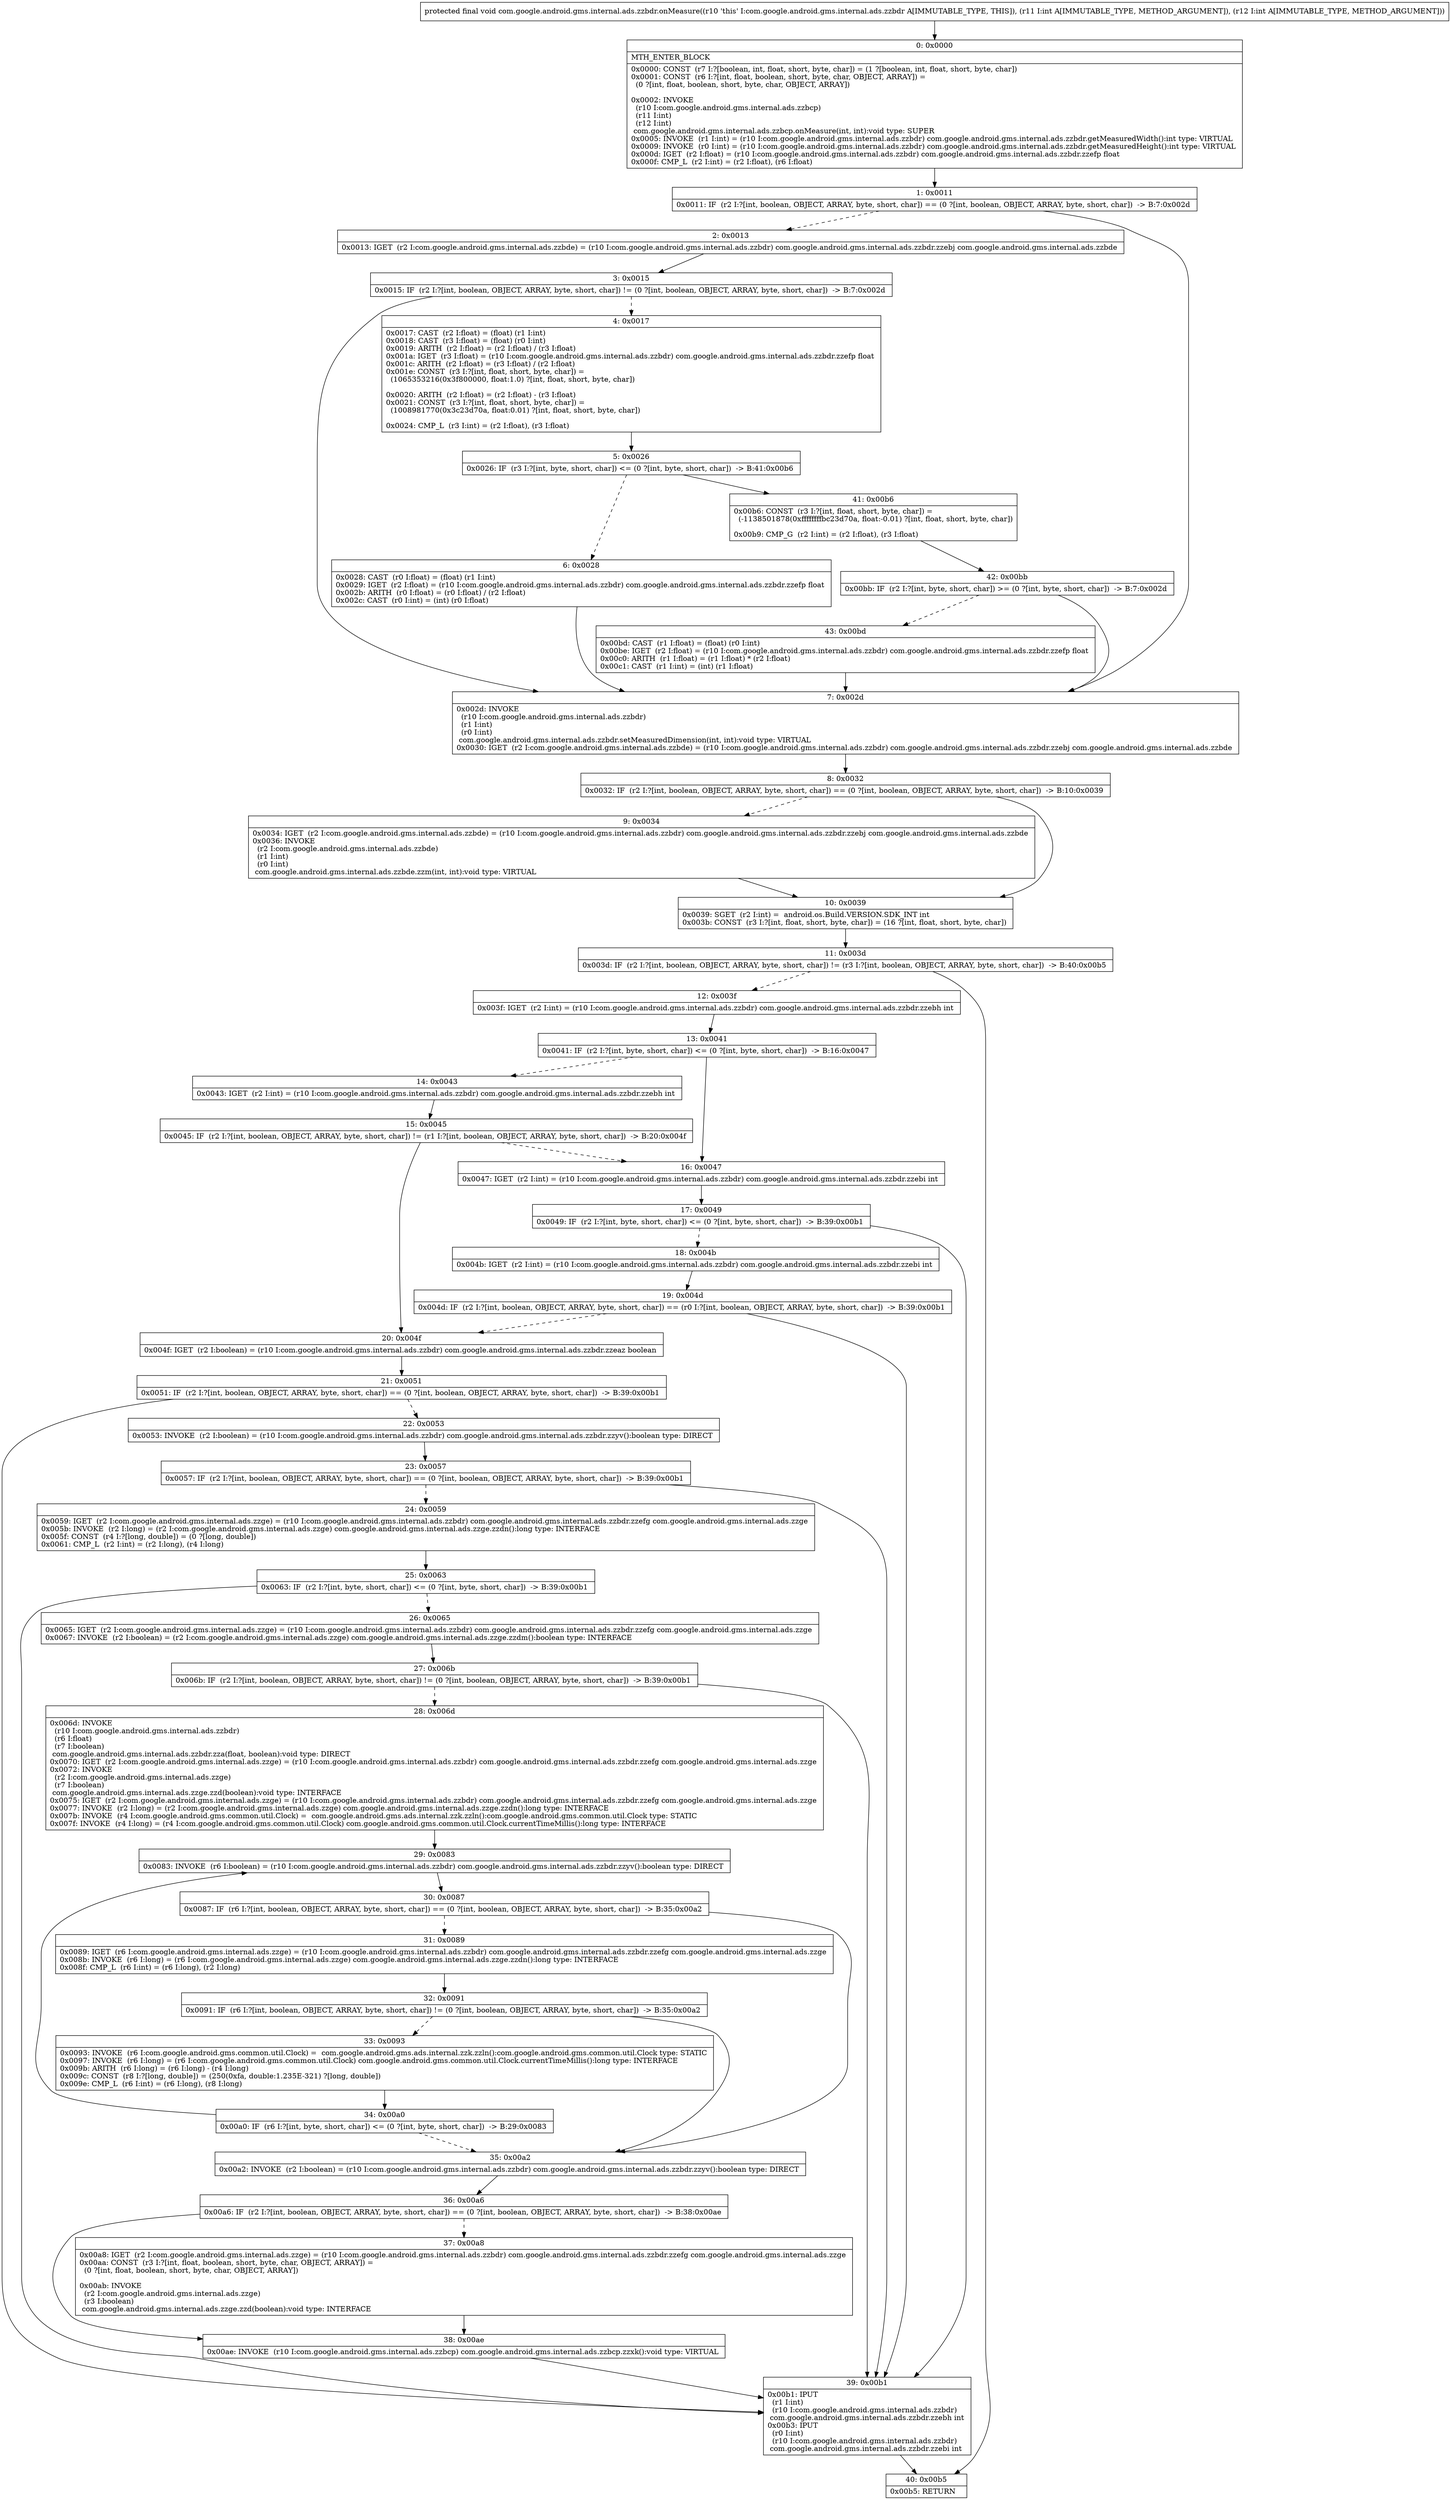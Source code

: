 digraph "CFG forcom.google.android.gms.internal.ads.zzbdr.onMeasure(II)V" {
Node_0 [shape=record,label="{0\:\ 0x0000|MTH_ENTER_BLOCK\l|0x0000: CONST  (r7 I:?[boolean, int, float, short, byte, char]) = (1 ?[boolean, int, float, short, byte, char]) \l0x0001: CONST  (r6 I:?[int, float, boolean, short, byte, char, OBJECT, ARRAY]) = \l  (0 ?[int, float, boolean, short, byte, char, OBJECT, ARRAY])\l \l0x0002: INVOKE  \l  (r10 I:com.google.android.gms.internal.ads.zzbcp)\l  (r11 I:int)\l  (r12 I:int)\l com.google.android.gms.internal.ads.zzbcp.onMeasure(int, int):void type: SUPER \l0x0005: INVOKE  (r1 I:int) = (r10 I:com.google.android.gms.internal.ads.zzbdr) com.google.android.gms.internal.ads.zzbdr.getMeasuredWidth():int type: VIRTUAL \l0x0009: INVOKE  (r0 I:int) = (r10 I:com.google.android.gms.internal.ads.zzbdr) com.google.android.gms.internal.ads.zzbdr.getMeasuredHeight():int type: VIRTUAL \l0x000d: IGET  (r2 I:float) = (r10 I:com.google.android.gms.internal.ads.zzbdr) com.google.android.gms.internal.ads.zzbdr.zzefp float \l0x000f: CMP_L  (r2 I:int) = (r2 I:float), (r6 I:float) \l}"];
Node_1 [shape=record,label="{1\:\ 0x0011|0x0011: IF  (r2 I:?[int, boolean, OBJECT, ARRAY, byte, short, char]) == (0 ?[int, boolean, OBJECT, ARRAY, byte, short, char])  \-\> B:7:0x002d \l}"];
Node_2 [shape=record,label="{2\:\ 0x0013|0x0013: IGET  (r2 I:com.google.android.gms.internal.ads.zzbde) = (r10 I:com.google.android.gms.internal.ads.zzbdr) com.google.android.gms.internal.ads.zzbdr.zzebj com.google.android.gms.internal.ads.zzbde \l}"];
Node_3 [shape=record,label="{3\:\ 0x0015|0x0015: IF  (r2 I:?[int, boolean, OBJECT, ARRAY, byte, short, char]) != (0 ?[int, boolean, OBJECT, ARRAY, byte, short, char])  \-\> B:7:0x002d \l}"];
Node_4 [shape=record,label="{4\:\ 0x0017|0x0017: CAST  (r2 I:float) = (float) (r1 I:int) \l0x0018: CAST  (r3 I:float) = (float) (r0 I:int) \l0x0019: ARITH  (r2 I:float) = (r2 I:float) \/ (r3 I:float) \l0x001a: IGET  (r3 I:float) = (r10 I:com.google.android.gms.internal.ads.zzbdr) com.google.android.gms.internal.ads.zzbdr.zzefp float \l0x001c: ARITH  (r2 I:float) = (r3 I:float) \/ (r2 I:float) \l0x001e: CONST  (r3 I:?[int, float, short, byte, char]) = \l  (1065353216(0x3f800000, float:1.0) ?[int, float, short, byte, char])\l \l0x0020: ARITH  (r2 I:float) = (r2 I:float) \- (r3 I:float) \l0x0021: CONST  (r3 I:?[int, float, short, byte, char]) = \l  (1008981770(0x3c23d70a, float:0.01) ?[int, float, short, byte, char])\l \l0x0024: CMP_L  (r3 I:int) = (r2 I:float), (r3 I:float) \l}"];
Node_5 [shape=record,label="{5\:\ 0x0026|0x0026: IF  (r3 I:?[int, byte, short, char]) \<= (0 ?[int, byte, short, char])  \-\> B:41:0x00b6 \l}"];
Node_6 [shape=record,label="{6\:\ 0x0028|0x0028: CAST  (r0 I:float) = (float) (r1 I:int) \l0x0029: IGET  (r2 I:float) = (r10 I:com.google.android.gms.internal.ads.zzbdr) com.google.android.gms.internal.ads.zzbdr.zzefp float \l0x002b: ARITH  (r0 I:float) = (r0 I:float) \/ (r2 I:float) \l0x002c: CAST  (r0 I:int) = (int) (r0 I:float) \l}"];
Node_7 [shape=record,label="{7\:\ 0x002d|0x002d: INVOKE  \l  (r10 I:com.google.android.gms.internal.ads.zzbdr)\l  (r1 I:int)\l  (r0 I:int)\l com.google.android.gms.internal.ads.zzbdr.setMeasuredDimension(int, int):void type: VIRTUAL \l0x0030: IGET  (r2 I:com.google.android.gms.internal.ads.zzbde) = (r10 I:com.google.android.gms.internal.ads.zzbdr) com.google.android.gms.internal.ads.zzbdr.zzebj com.google.android.gms.internal.ads.zzbde \l}"];
Node_8 [shape=record,label="{8\:\ 0x0032|0x0032: IF  (r2 I:?[int, boolean, OBJECT, ARRAY, byte, short, char]) == (0 ?[int, boolean, OBJECT, ARRAY, byte, short, char])  \-\> B:10:0x0039 \l}"];
Node_9 [shape=record,label="{9\:\ 0x0034|0x0034: IGET  (r2 I:com.google.android.gms.internal.ads.zzbde) = (r10 I:com.google.android.gms.internal.ads.zzbdr) com.google.android.gms.internal.ads.zzbdr.zzebj com.google.android.gms.internal.ads.zzbde \l0x0036: INVOKE  \l  (r2 I:com.google.android.gms.internal.ads.zzbde)\l  (r1 I:int)\l  (r0 I:int)\l com.google.android.gms.internal.ads.zzbde.zzm(int, int):void type: VIRTUAL \l}"];
Node_10 [shape=record,label="{10\:\ 0x0039|0x0039: SGET  (r2 I:int) =  android.os.Build.VERSION.SDK_INT int \l0x003b: CONST  (r3 I:?[int, float, short, byte, char]) = (16 ?[int, float, short, byte, char]) \l}"];
Node_11 [shape=record,label="{11\:\ 0x003d|0x003d: IF  (r2 I:?[int, boolean, OBJECT, ARRAY, byte, short, char]) != (r3 I:?[int, boolean, OBJECT, ARRAY, byte, short, char])  \-\> B:40:0x00b5 \l}"];
Node_12 [shape=record,label="{12\:\ 0x003f|0x003f: IGET  (r2 I:int) = (r10 I:com.google.android.gms.internal.ads.zzbdr) com.google.android.gms.internal.ads.zzbdr.zzebh int \l}"];
Node_13 [shape=record,label="{13\:\ 0x0041|0x0041: IF  (r2 I:?[int, byte, short, char]) \<= (0 ?[int, byte, short, char])  \-\> B:16:0x0047 \l}"];
Node_14 [shape=record,label="{14\:\ 0x0043|0x0043: IGET  (r2 I:int) = (r10 I:com.google.android.gms.internal.ads.zzbdr) com.google.android.gms.internal.ads.zzbdr.zzebh int \l}"];
Node_15 [shape=record,label="{15\:\ 0x0045|0x0045: IF  (r2 I:?[int, boolean, OBJECT, ARRAY, byte, short, char]) != (r1 I:?[int, boolean, OBJECT, ARRAY, byte, short, char])  \-\> B:20:0x004f \l}"];
Node_16 [shape=record,label="{16\:\ 0x0047|0x0047: IGET  (r2 I:int) = (r10 I:com.google.android.gms.internal.ads.zzbdr) com.google.android.gms.internal.ads.zzbdr.zzebi int \l}"];
Node_17 [shape=record,label="{17\:\ 0x0049|0x0049: IF  (r2 I:?[int, byte, short, char]) \<= (0 ?[int, byte, short, char])  \-\> B:39:0x00b1 \l}"];
Node_18 [shape=record,label="{18\:\ 0x004b|0x004b: IGET  (r2 I:int) = (r10 I:com.google.android.gms.internal.ads.zzbdr) com.google.android.gms.internal.ads.zzbdr.zzebi int \l}"];
Node_19 [shape=record,label="{19\:\ 0x004d|0x004d: IF  (r2 I:?[int, boolean, OBJECT, ARRAY, byte, short, char]) == (r0 I:?[int, boolean, OBJECT, ARRAY, byte, short, char])  \-\> B:39:0x00b1 \l}"];
Node_20 [shape=record,label="{20\:\ 0x004f|0x004f: IGET  (r2 I:boolean) = (r10 I:com.google.android.gms.internal.ads.zzbdr) com.google.android.gms.internal.ads.zzbdr.zzeaz boolean \l}"];
Node_21 [shape=record,label="{21\:\ 0x0051|0x0051: IF  (r2 I:?[int, boolean, OBJECT, ARRAY, byte, short, char]) == (0 ?[int, boolean, OBJECT, ARRAY, byte, short, char])  \-\> B:39:0x00b1 \l}"];
Node_22 [shape=record,label="{22\:\ 0x0053|0x0053: INVOKE  (r2 I:boolean) = (r10 I:com.google.android.gms.internal.ads.zzbdr) com.google.android.gms.internal.ads.zzbdr.zzyv():boolean type: DIRECT \l}"];
Node_23 [shape=record,label="{23\:\ 0x0057|0x0057: IF  (r2 I:?[int, boolean, OBJECT, ARRAY, byte, short, char]) == (0 ?[int, boolean, OBJECT, ARRAY, byte, short, char])  \-\> B:39:0x00b1 \l}"];
Node_24 [shape=record,label="{24\:\ 0x0059|0x0059: IGET  (r2 I:com.google.android.gms.internal.ads.zzge) = (r10 I:com.google.android.gms.internal.ads.zzbdr) com.google.android.gms.internal.ads.zzbdr.zzefg com.google.android.gms.internal.ads.zzge \l0x005b: INVOKE  (r2 I:long) = (r2 I:com.google.android.gms.internal.ads.zzge) com.google.android.gms.internal.ads.zzge.zzdn():long type: INTERFACE \l0x005f: CONST  (r4 I:?[long, double]) = (0 ?[long, double]) \l0x0061: CMP_L  (r2 I:int) = (r2 I:long), (r4 I:long) \l}"];
Node_25 [shape=record,label="{25\:\ 0x0063|0x0063: IF  (r2 I:?[int, byte, short, char]) \<= (0 ?[int, byte, short, char])  \-\> B:39:0x00b1 \l}"];
Node_26 [shape=record,label="{26\:\ 0x0065|0x0065: IGET  (r2 I:com.google.android.gms.internal.ads.zzge) = (r10 I:com.google.android.gms.internal.ads.zzbdr) com.google.android.gms.internal.ads.zzbdr.zzefg com.google.android.gms.internal.ads.zzge \l0x0067: INVOKE  (r2 I:boolean) = (r2 I:com.google.android.gms.internal.ads.zzge) com.google.android.gms.internal.ads.zzge.zzdm():boolean type: INTERFACE \l}"];
Node_27 [shape=record,label="{27\:\ 0x006b|0x006b: IF  (r2 I:?[int, boolean, OBJECT, ARRAY, byte, short, char]) != (0 ?[int, boolean, OBJECT, ARRAY, byte, short, char])  \-\> B:39:0x00b1 \l}"];
Node_28 [shape=record,label="{28\:\ 0x006d|0x006d: INVOKE  \l  (r10 I:com.google.android.gms.internal.ads.zzbdr)\l  (r6 I:float)\l  (r7 I:boolean)\l com.google.android.gms.internal.ads.zzbdr.zza(float, boolean):void type: DIRECT \l0x0070: IGET  (r2 I:com.google.android.gms.internal.ads.zzge) = (r10 I:com.google.android.gms.internal.ads.zzbdr) com.google.android.gms.internal.ads.zzbdr.zzefg com.google.android.gms.internal.ads.zzge \l0x0072: INVOKE  \l  (r2 I:com.google.android.gms.internal.ads.zzge)\l  (r7 I:boolean)\l com.google.android.gms.internal.ads.zzge.zzd(boolean):void type: INTERFACE \l0x0075: IGET  (r2 I:com.google.android.gms.internal.ads.zzge) = (r10 I:com.google.android.gms.internal.ads.zzbdr) com.google.android.gms.internal.ads.zzbdr.zzefg com.google.android.gms.internal.ads.zzge \l0x0077: INVOKE  (r2 I:long) = (r2 I:com.google.android.gms.internal.ads.zzge) com.google.android.gms.internal.ads.zzge.zzdn():long type: INTERFACE \l0x007b: INVOKE  (r4 I:com.google.android.gms.common.util.Clock) =  com.google.android.gms.ads.internal.zzk.zzln():com.google.android.gms.common.util.Clock type: STATIC \l0x007f: INVOKE  (r4 I:long) = (r4 I:com.google.android.gms.common.util.Clock) com.google.android.gms.common.util.Clock.currentTimeMillis():long type: INTERFACE \l}"];
Node_29 [shape=record,label="{29\:\ 0x0083|0x0083: INVOKE  (r6 I:boolean) = (r10 I:com.google.android.gms.internal.ads.zzbdr) com.google.android.gms.internal.ads.zzbdr.zzyv():boolean type: DIRECT \l}"];
Node_30 [shape=record,label="{30\:\ 0x0087|0x0087: IF  (r6 I:?[int, boolean, OBJECT, ARRAY, byte, short, char]) == (0 ?[int, boolean, OBJECT, ARRAY, byte, short, char])  \-\> B:35:0x00a2 \l}"];
Node_31 [shape=record,label="{31\:\ 0x0089|0x0089: IGET  (r6 I:com.google.android.gms.internal.ads.zzge) = (r10 I:com.google.android.gms.internal.ads.zzbdr) com.google.android.gms.internal.ads.zzbdr.zzefg com.google.android.gms.internal.ads.zzge \l0x008b: INVOKE  (r6 I:long) = (r6 I:com.google.android.gms.internal.ads.zzge) com.google.android.gms.internal.ads.zzge.zzdn():long type: INTERFACE \l0x008f: CMP_L  (r6 I:int) = (r6 I:long), (r2 I:long) \l}"];
Node_32 [shape=record,label="{32\:\ 0x0091|0x0091: IF  (r6 I:?[int, boolean, OBJECT, ARRAY, byte, short, char]) != (0 ?[int, boolean, OBJECT, ARRAY, byte, short, char])  \-\> B:35:0x00a2 \l}"];
Node_33 [shape=record,label="{33\:\ 0x0093|0x0093: INVOKE  (r6 I:com.google.android.gms.common.util.Clock) =  com.google.android.gms.ads.internal.zzk.zzln():com.google.android.gms.common.util.Clock type: STATIC \l0x0097: INVOKE  (r6 I:long) = (r6 I:com.google.android.gms.common.util.Clock) com.google.android.gms.common.util.Clock.currentTimeMillis():long type: INTERFACE \l0x009b: ARITH  (r6 I:long) = (r6 I:long) \- (r4 I:long) \l0x009c: CONST  (r8 I:?[long, double]) = (250(0xfa, double:1.235E\-321) ?[long, double]) \l0x009e: CMP_L  (r6 I:int) = (r6 I:long), (r8 I:long) \l}"];
Node_34 [shape=record,label="{34\:\ 0x00a0|0x00a0: IF  (r6 I:?[int, byte, short, char]) \<= (0 ?[int, byte, short, char])  \-\> B:29:0x0083 \l}"];
Node_35 [shape=record,label="{35\:\ 0x00a2|0x00a2: INVOKE  (r2 I:boolean) = (r10 I:com.google.android.gms.internal.ads.zzbdr) com.google.android.gms.internal.ads.zzbdr.zzyv():boolean type: DIRECT \l}"];
Node_36 [shape=record,label="{36\:\ 0x00a6|0x00a6: IF  (r2 I:?[int, boolean, OBJECT, ARRAY, byte, short, char]) == (0 ?[int, boolean, OBJECT, ARRAY, byte, short, char])  \-\> B:38:0x00ae \l}"];
Node_37 [shape=record,label="{37\:\ 0x00a8|0x00a8: IGET  (r2 I:com.google.android.gms.internal.ads.zzge) = (r10 I:com.google.android.gms.internal.ads.zzbdr) com.google.android.gms.internal.ads.zzbdr.zzefg com.google.android.gms.internal.ads.zzge \l0x00aa: CONST  (r3 I:?[int, float, boolean, short, byte, char, OBJECT, ARRAY]) = \l  (0 ?[int, float, boolean, short, byte, char, OBJECT, ARRAY])\l \l0x00ab: INVOKE  \l  (r2 I:com.google.android.gms.internal.ads.zzge)\l  (r3 I:boolean)\l com.google.android.gms.internal.ads.zzge.zzd(boolean):void type: INTERFACE \l}"];
Node_38 [shape=record,label="{38\:\ 0x00ae|0x00ae: INVOKE  (r10 I:com.google.android.gms.internal.ads.zzbcp) com.google.android.gms.internal.ads.zzbcp.zzxk():void type: VIRTUAL \l}"];
Node_39 [shape=record,label="{39\:\ 0x00b1|0x00b1: IPUT  \l  (r1 I:int)\l  (r10 I:com.google.android.gms.internal.ads.zzbdr)\l com.google.android.gms.internal.ads.zzbdr.zzebh int \l0x00b3: IPUT  \l  (r0 I:int)\l  (r10 I:com.google.android.gms.internal.ads.zzbdr)\l com.google.android.gms.internal.ads.zzbdr.zzebi int \l}"];
Node_40 [shape=record,label="{40\:\ 0x00b5|0x00b5: RETURN   \l}"];
Node_41 [shape=record,label="{41\:\ 0x00b6|0x00b6: CONST  (r3 I:?[int, float, short, byte, char]) = \l  (\-1138501878(0xffffffffbc23d70a, float:\-0.01) ?[int, float, short, byte, char])\l \l0x00b9: CMP_G  (r2 I:int) = (r2 I:float), (r3 I:float) \l}"];
Node_42 [shape=record,label="{42\:\ 0x00bb|0x00bb: IF  (r2 I:?[int, byte, short, char]) \>= (0 ?[int, byte, short, char])  \-\> B:7:0x002d \l}"];
Node_43 [shape=record,label="{43\:\ 0x00bd|0x00bd: CAST  (r1 I:float) = (float) (r0 I:int) \l0x00be: IGET  (r2 I:float) = (r10 I:com.google.android.gms.internal.ads.zzbdr) com.google.android.gms.internal.ads.zzbdr.zzefp float \l0x00c0: ARITH  (r1 I:float) = (r1 I:float) * (r2 I:float) \l0x00c1: CAST  (r1 I:int) = (int) (r1 I:float) \l}"];
MethodNode[shape=record,label="{protected final void com.google.android.gms.internal.ads.zzbdr.onMeasure((r10 'this' I:com.google.android.gms.internal.ads.zzbdr A[IMMUTABLE_TYPE, THIS]), (r11 I:int A[IMMUTABLE_TYPE, METHOD_ARGUMENT]), (r12 I:int A[IMMUTABLE_TYPE, METHOD_ARGUMENT])) }"];
MethodNode -> Node_0;
Node_0 -> Node_1;
Node_1 -> Node_2[style=dashed];
Node_1 -> Node_7;
Node_2 -> Node_3;
Node_3 -> Node_4[style=dashed];
Node_3 -> Node_7;
Node_4 -> Node_5;
Node_5 -> Node_6[style=dashed];
Node_5 -> Node_41;
Node_6 -> Node_7;
Node_7 -> Node_8;
Node_8 -> Node_9[style=dashed];
Node_8 -> Node_10;
Node_9 -> Node_10;
Node_10 -> Node_11;
Node_11 -> Node_12[style=dashed];
Node_11 -> Node_40;
Node_12 -> Node_13;
Node_13 -> Node_14[style=dashed];
Node_13 -> Node_16;
Node_14 -> Node_15;
Node_15 -> Node_16[style=dashed];
Node_15 -> Node_20;
Node_16 -> Node_17;
Node_17 -> Node_18[style=dashed];
Node_17 -> Node_39;
Node_18 -> Node_19;
Node_19 -> Node_20[style=dashed];
Node_19 -> Node_39;
Node_20 -> Node_21;
Node_21 -> Node_22[style=dashed];
Node_21 -> Node_39;
Node_22 -> Node_23;
Node_23 -> Node_24[style=dashed];
Node_23 -> Node_39;
Node_24 -> Node_25;
Node_25 -> Node_26[style=dashed];
Node_25 -> Node_39;
Node_26 -> Node_27;
Node_27 -> Node_28[style=dashed];
Node_27 -> Node_39;
Node_28 -> Node_29;
Node_29 -> Node_30;
Node_30 -> Node_31[style=dashed];
Node_30 -> Node_35;
Node_31 -> Node_32;
Node_32 -> Node_33[style=dashed];
Node_32 -> Node_35;
Node_33 -> Node_34;
Node_34 -> Node_29;
Node_34 -> Node_35[style=dashed];
Node_35 -> Node_36;
Node_36 -> Node_37[style=dashed];
Node_36 -> Node_38;
Node_37 -> Node_38;
Node_38 -> Node_39;
Node_39 -> Node_40;
Node_41 -> Node_42;
Node_42 -> Node_7;
Node_42 -> Node_43[style=dashed];
Node_43 -> Node_7;
}

